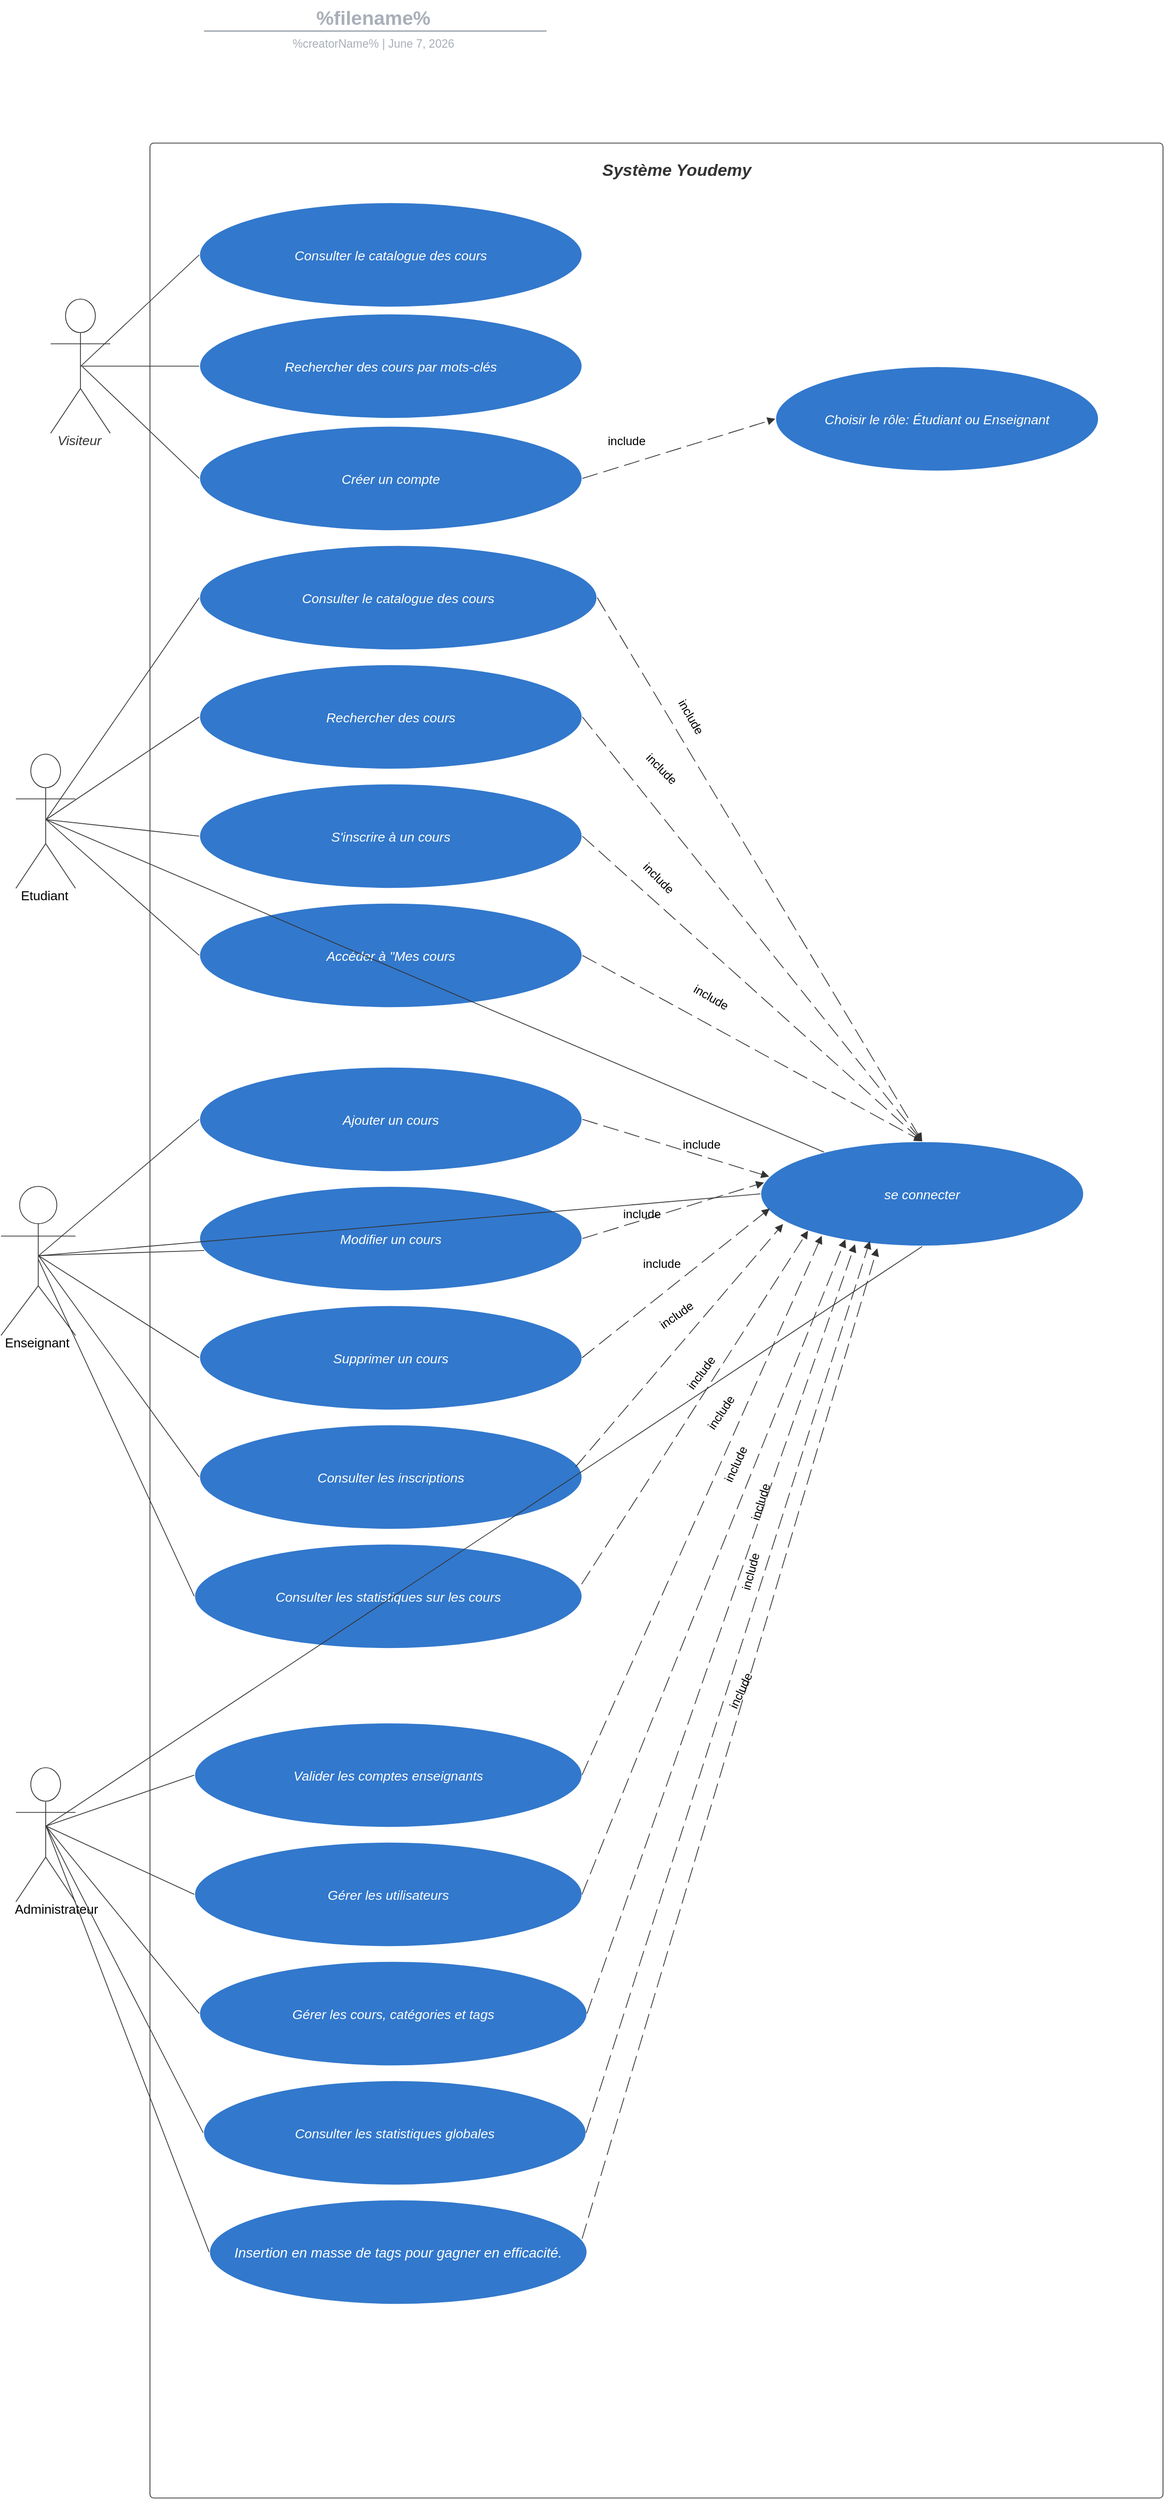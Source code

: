 <mxfile version="25.0.3">
  <diagram name="Page-1" id="GMj3r2A4Y2rq3BubAKW2">
    <mxGraphModel dx="2647" dy="1487" grid="1" gridSize="10" guides="1" tooltips="1" connect="1" arrows="1" fold="1" page="1" pageScale="1" pageWidth="827" pageHeight="1169" math="0" shadow="0">
      <root>
        <mxCell id="0" />
        <mxCell id="1" parent="0" />
        <mxCell id="izy4RUFxxnUstspW4j9x-1" value="" style="html=1;overflow=block;blockSpacing=1;whiteSpace=wrap;container=1;pointerEvents=0;collapsible=0;recursiveResize=0;fontSize=16.7;fontColor=#333333;fontStyle=3;spacing=0;verticalAlign=bottom;strokeColor=#333333;strokeOpacity=100;fillOpacity=0;rounded=1;absoluteArcSize=1;arcSize=7.5;fillColor=#000000;strokeWidth=0.8;lucidId=.Q4M__F_tF__;" vertex="1" parent="1">
          <mxGeometry x="285" y="195" width="1020" height="2370" as="geometry" />
        </mxCell>
        <mxCell id="izy4RUFxxnUstspW4j9x-61" value="include" style="text;html=1;align=center;verticalAlign=middle;whiteSpace=wrap;rounded=0;" vertex="1" parent="izy4RUFxxnUstspW4j9x-1">
          <mxGeometry x="450" y="285" width="60" height="30" as="geometry" />
        </mxCell>
        <mxCell id="izy4RUFxxnUstspW4j9x-62" value="include" style="text;html=1;align=center;verticalAlign=middle;whiteSpace=wrap;rounded=0;rotation=60;" vertex="1" parent="izy4RUFxxnUstspW4j9x-1">
          <mxGeometry x="515" y="562.5" width="60" height="30" as="geometry" />
        </mxCell>
        <mxCell id="izy4RUFxxnUstspW4j9x-63" value="include" style="text;html=1;align=center;verticalAlign=middle;whiteSpace=wrap;rounded=0;rotation=45;" vertex="1" parent="izy4RUFxxnUstspW4j9x-1">
          <mxGeometry x="485" y="615" width="60" height="30" as="geometry" />
        </mxCell>
        <mxCell id="izy4RUFxxnUstspW4j9x-64" value="include" style="text;html=1;align=center;verticalAlign=middle;whiteSpace=wrap;rounded=0;rotation=45;" vertex="1" parent="izy4RUFxxnUstspW4j9x-1">
          <mxGeometry x="482" y="725" width="60" height="30" as="geometry" />
        </mxCell>
        <mxCell id="izy4RUFxxnUstspW4j9x-65" value="include" style="text;html=1;align=center;verticalAlign=middle;whiteSpace=wrap;rounded=0;rotation=30;" vertex="1" parent="izy4RUFxxnUstspW4j9x-1">
          <mxGeometry x="535" y="845" width="60" height="30" as="geometry" />
        </mxCell>
        <mxCell id="izy4RUFxxnUstspW4j9x-78" value="&lt;span style=&quot;color: rgb(51, 51, 51); font-size: 17px; font-style: italic; font-weight: 700; text-wrap-mode: wrap;&quot;&gt;Système Youdemy&lt;/span&gt;" style="text;html=1;align=center;verticalAlign=middle;resizable=0;points=[];autosize=1;strokeColor=none;fillColor=none;" vertex="1" parent="izy4RUFxxnUstspW4j9x-1">
          <mxGeometry x="445" y="13" width="170" height="30" as="geometry" />
        </mxCell>
        <mxCell id="izy4RUFxxnUstspW4j9x-83" value="&lt;span style=&quot;text-wrap-mode: wrap;&quot;&gt;include&lt;/span&gt;" style="text;html=1;align=center;verticalAlign=middle;resizable=0;points=[];autosize=1;strokeColor=none;fillColor=none;rotation=-35;" vertex="1" parent="izy4RUFxxnUstspW4j9x-1">
          <mxGeometry x="500" y="1165" width="60" height="30" as="geometry" />
        </mxCell>
        <mxCell id="izy4RUFxxnUstspW4j9x-86" value="&lt;span style=&quot;text-wrap-mode: wrap;&quot;&gt;include&lt;/span&gt;" style="text;html=1;align=center;verticalAlign=middle;resizable=0;points=[];autosize=1;strokeColor=none;fillColor=none;rotation=-65;" vertex="1" parent="izy4RUFxxnUstspW4j9x-1">
          <mxGeometry x="560" y="1315" width="60" height="30" as="geometry" />
        </mxCell>
        <mxCell id="izy4RUFxxnUstspW4j9x-2" value="Visiteur" style="html=1;overflow=block;blockSpacing=1;shape=umlActor;labelPosition=center;verticalLabelPosition=bottom;verticalAlign=top;whiteSpace=nowrap;fontSize=13.3;fontColor=#333333;fontStyle=2;spacing=0;strokeColor=#333333;strokeOpacity=100;rounded=1;absoluteArcSize=1;arcSize=7.5;fillColor=#ffffff;strokeWidth=0.8;lucidId=.Q4MOHSBDm2E;" vertex="1" parent="1">
          <mxGeometry x="185" y="352" width="60" height="135" as="geometry" />
        </mxCell>
        <mxCell id="izy4RUFxxnUstspW4j9x-3" value="Consulter le catalogue des cours" style="html=1;overflow=block;blockSpacing=1;whiteSpace=wrap;ellipse;fontSize=13.3;fontColor=#ffffff;fontStyle=2;align=center;spacing=0;verticalAlign=middle;strokeColor=#ffffff;strokeOpacity=100;fillOpacity=100;rounded=1;absoluteArcSize=1;arcSize=7.5;fillColor=#3278cc;strokeWidth=0.8;lucidId=.Q4MeaXKLHhP;" vertex="1" parent="1">
          <mxGeometry x="335" y="255" width="385" height="105" as="geometry" />
        </mxCell>
        <mxCell id="izy4RUFxxnUstspW4j9x-4" value="" style="html=1;jettySize=18;whiteSpace=wrap;fontSize=13;strokeColor=#333333;strokeOpacity=100;strokeWidth=0.8;rounded=0;startArrow=none;endArrow=none;exitX=0.506;exitY=0.5;exitPerimeter=0;entryX=-0.001;entryY=0.5;entryPerimeter=0;lucidId=.Q4MDNzwtKwz;" edge="1" parent="1" source="izy4RUFxxnUstspW4j9x-2" target="izy4RUFxxnUstspW4j9x-3">
          <mxGeometry width="100" height="100" relative="1" as="geometry">
            <Array as="points" />
          </mxGeometry>
        </mxCell>
        <mxCell id="izy4RUFxxnUstspW4j9x-5" value="" style="html=1;jettySize=18;whiteSpace=wrap;fontSize=13;strokeColor=#333333;strokeOpacity=100;strokeWidth=0.8;rounded=0;startArrow=none;endArrow=none;exitX=0.506;exitY=0.5;exitPerimeter=0;entryX=-0.001;entryY=0.5;entryPerimeter=0;lucidId=.Q4MYe-bv_wy;" edge="1" parent="1" source="izy4RUFxxnUstspW4j9x-2" target="izy4RUFxxnUstspW4j9x-10">
          <mxGeometry width="100" height="100" relative="1" as="geometry">
            <Array as="points" />
          </mxGeometry>
        </mxCell>
        <mxCell id="izy4RUFxxnUstspW4j9x-6" value="" style="group;dropTarget=0;pointerEvents=0;" vertex="1" parent="1">
          <mxGeometry x="190" y="52" width="640" height="45" as="geometry" />
        </mxCell>
        <UserObject label="%filename%" placeholders="1" id="izy4RUFxxnUstspW4j9x-7">
          <mxCell style="points=[[0.233,0.967,0]];html=1;overflow=block;blockSpacing=1;whiteSpace=wrap;fontSize=19.7;fontColor=#a9afb8;fontStyle=1;align=center;spacingLeft=7;spacingRight=7;spacingTop=2;spacing=3;strokeOpacity=0;fillOpacity=0;rounded=1;absoluteArcSize=1;arcSize=12;fillColor=#ffffff;strokeWidth=1.5;lucidId=574B.V.jTPgA;" vertex="1" parent="izy4RUFxxnUstspW4j9x-6">
            <mxGeometry width="640" height="31" as="geometry" />
          </mxCell>
        </UserObject>
        <UserObject label="%creatorName%  |  %date{mmmm d, yyyy}%" placeholders="1" id="izy4RUFxxnUstspW4j9x-8">
          <mxCell style="html=1;overflow=block;blockSpacing=1;whiteSpace=wrap;fontSize=11.5;fontColor=#a9afb8;align=center;spacingLeft=7;spacingRight=7;spacingTop=2;spacing=3;strokeOpacity=0;fillOpacity=0;rounded=1;absoluteArcSize=1;arcSize=12;fillColor=#ffffff;strokeWidth=1.5;lucidId=574BS.99andx;" vertex="1" parent="izy4RUFxxnUstspW4j9x-6">
            <mxGeometry y="31" width="640" height="14" as="geometry" />
          </mxCell>
        </UserObject>
        <mxCell id="izy4RUFxxnUstspW4j9x-9" value="" style="html=1;jettySize=18;whiteSpace=wrap;fontSize=13;fontFamily=Helvetica;strokeColor=#a9afb8;strokeOpacity=100;strokeWidth=1.5;rounded=0;startArrow=none;endArrow=none;exitX=0.233;exitY=0.967;exitPerimeter=0;lucidId=574BI-b6ZqHU;" edge="1" parent="izy4RUFxxnUstspW4j9x-6" source="izy4RUFxxnUstspW4j9x-7">
          <mxGeometry width="100" height="100" relative="1" as="geometry">
            <Array as="points" />
            <mxPoint x="494" y="30" as="targetPoint" />
          </mxGeometry>
        </mxCell>
        <mxCell id="izy4RUFxxnUstspW4j9x-10" value="Rechercher des cours par mots-clés" style="html=1;overflow=block;blockSpacing=1;whiteSpace=wrap;ellipse;fontSize=13.3;fontColor=#ffffff;fontStyle=2;align=center;spacing=0;verticalAlign=middle;strokeColor=#ffffff;strokeOpacity=100;fillOpacity=100;rounded=1;absoluteArcSize=1;arcSize=7.5;fillColor=#3278cc;strokeWidth=0.8;lucidId=wBJI.XsBhSe_;" vertex="1" parent="1">
          <mxGeometry x="335" y="367" width="385" height="105" as="geometry" />
        </mxCell>
        <mxCell id="izy4RUFxxnUstspW4j9x-11" value="Créer un compte" style="html=1;overflow=block;blockSpacing=1;whiteSpace=wrap;ellipse;fontSize=13.3;fontColor=#ffffff;fontStyle=2;align=center;spacing=0;verticalAlign=middle;strokeColor=#ffffff;strokeOpacity=100;fillOpacity=100;rounded=1;absoluteArcSize=1;arcSize=7.5;fillColor=#3278cc;strokeWidth=0.8;lucidId=PBJI26.4CMZN;" vertex="1" parent="1">
          <mxGeometry x="335" y="480" width="385" height="105" as="geometry" />
        </mxCell>
        <mxCell id="izy4RUFxxnUstspW4j9x-12" value="" style="html=1;jettySize=18;whiteSpace=wrap;fontSize=13;strokeColor=#333333;strokeOpacity=100;strokeWidth=0.8;rounded=0;startArrow=none;endArrow=none;exitX=-0.001;exitY=0.5;exitPerimeter=0;lucidId=_BJIuGu_UqEu;" edge="1" parent="1" source="izy4RUFxxnUstspW4j9x-11">
          <mxGeometry width="100" height="100" relative="1" as="geometry">
            <Array as="points" />
            <mxPoint x="217" y="420" as="targetPoint" />
          </mxGeometry>
        </mxCell>
        <mxCell id="izy4RUFxxnUstspW4j9x-13" value="Consulter le catalogue des cours" style="html=1;overflow=block;blockSpacing=1;whiteSpace=wrap;ellipse;fontSize=13.3;fontColor=#ffffff;fontStyle=2;align=center;spacing=0;verticalAlign=middle;strokeColor=#ffffff;strokeOpacity=100;fillOpacity=100;rounded=1;absoluteArcSize=1;arcSize=7.5;fillColor=#3278cc;strokeWidth=0.8;lucidId=sCJIOQgmdhDv;" vertex="1" parent="1">
          <mxGeometry x="335" y="600" width="400" height="105" as="geometry" />
        </mxCell>
        <mxCell id="izy4RUFxxnUstspW4j9x-14" value="Etudiant" style="html=1;overflow=block;blockSpacing=1;shape=umlActor;labelPosition=center;verticalLabelPosition=bottom;verticalAlign=top;whiteSpace=nowrap;fontSize=13;align=center;spacing=0;strokeColor=#333333;strokeOpacity=100;rounded=1;absoluteArcSize=1;arcSize=7.5;fillColor=#ffffff;strokeWidth=0.8;lucidId=HCJIMJwB5O0_;" vertex="1" parent="1">
          <mxGeometry x="150" y="810" width="60" height="135" as="geometry" />
        </mxCell>
        <mxCell id="izy4RUFxxnUstspW4j9x-15" value="Rechercher des cours" style="html=1;overflow=block;blockSpacing=1;whiteSpace=wrap;ellipse;fontSize=13.3;fontColor=#ffffff;fontStyle=2;align=center;spacing=0;verticalAlign=middle;strokeColor=#ffffff;strokeOpacity=100;fillOpacity=100;rounded=1;absoluteArcSize=1;arcSize=7.5;fillColor=#3278cc;strokeWidth=0.8;lucidId=6DJIQ5mtknqr;" vertex="1" parent="1">
          <mxGeometry x="335" y="720" width="385" height="105" as="geometry" />
        </mxCell>
        <mxCell id="izy4RUFxxnUstspW4j9x-16" value="S&#39;inscrire à un cours" style="html=1;overflow=block;blockSpacing=1;whiteSpace=wrap;ellipse;fontSize=13.3;fontColor=#ffffff;fontStyle=2;align=center;spacing=0;verticalAlign=middle;strokeColor=#ffffff;strokeOpacity=100;fillOpacity=100;rounded=1;absoluteArcSize=1;arcSize=7.5;fillColor=#3278cc;strokeWidth=0.8;lucidId=hEJIRpVNxAS2;" vertex="1" parent="1">
          <mxGeometry x="335" y="840" width="385" height="105" as="geometry" />
        </mxCell>
        <mxCell id="izy4RUFxxnUstspW4j9x-17" value="Accéder à &quot;Mes cours" style="html=1;overflow=block;blockSpacing=1;whiteSpace=wrap;ellipse;fontSize=13.3;fontColor=#ffffff;fontStyle=2;align=center;spacing=0;verticalAlign=middle;strokeColor=#ffffff;strokeOpacity=100;fillOpacity=100;rounded=1;absoluteArcSize=1;arcSize=7.5;fillColor=#3278cc;strokeWidth=0.8;lucidId=9EJIp-NOQ0uK;" vertex="1" parent="1">
          <mxGeometry x="335" y="960" width="385" height="105" as="geometry" />
        </mxCell>
        <mxCell id="izy4RUFxxnUstspW4j9x-18" value="Enseignant" style="html=1;overflow=block;blockSpacing=1;shape=umlActor;labelPosition=center;verticalLabelPosition=bottom;verticalAlign=top;whiteSpace=nowrap;fontSize=13;align=center;spacing=0;strokeColor=#333333;strokeOpacity=100;rounded=1;absoluteArcSize=1;arcSize=7.5;fillColor=#ffffff;strokeWidth=0.8;lucidId=1FJIW6ts~_9K;" vertex="1" parent="1">
          <mxGeometry x="135" y="1245" width="75" height="150" as="geometry" />
        </mxCell>
        <mxCell id="izy4RUFxxnUstspW4j9x-19" value="Ajouter un cours" style="html=1;overflow=block;blockSpacing=1;whiteSpace=wrap;ellipse;fontSize=13.3;fontColor=#ffffff;fontStyle=2;align=center;spacing=0;verticalAlign=middle;strokeColor=#ffffff;strokeOpacity=100;fillOpacity=100;rounded=1;absoluteArcSize=1;arcSize=7.5;fillColor=#3278cc;strokeWidth=0.8;lucidId=5FJIZ~EA0duo;" vertex="1" parent="1">
          <mxGeometry x="335" y="1125" width="385" height="105" as="geometry" />
        </mxCell>
        <mxCell id="izy4RUFxxnUstspW4j9x-20" value="Modifier un cours" style="html=1;overflow=block;blockSpacing=1;whiteSpace=wrap;ellipse;fontSize=13.3;fontColor=#ffffff;fontStyle=2;align=center;spacing=0;verticalAlign=middle;strokeColor=#ffffff;strokeOpacity=100;fillOpacity=100;rounded=1;absoluteArcSize=1;arcSize=7.5;fillColor=#3278cc;strokeWidth=0.8;lucidId=-FJIc4U9-kFn;" vertex="1" parent="1">
          <mxGeometry x="335" y="1245" width="385" height="105" as="geometry" />
        </mxCell>
        <mxCell id="izy4RUFxxnUstspW4j9x-21" value="Supprimer un cours" style="html=1;overflow=block;blockSpacing=1;whiteSpace=wrap;ellipse;fontSize=13.3;fontColor=#ffffff;fontStyle=2;align=center;spacing=0;verticalAlign=middle;strokeColor=#ffffff;strokeOpacity=100;fillOpacity=100;rounded=1;absoluteArcSize=1;arcSize=7.5;fillColor=#3278cc;strokeWidth=0.8;lucidId=dGJI1WpwUNG.;" vertex="1" parent="1">
          <mxGeometry x="335" y="1365" width="385" height="105" as="geometry" />
        </mxCell>
        <mxCell id="izy4RUFxxnUstspW4j9x-22" value="Consulter les inscriptions" style="html=1;overflow=block;blockSpacing=1;whiteSpace=wrap;ellipse;fontSize=13.3;fontColor=#ffffff;fontStyle=2;align=center;spacing=0;verticalAlign=middle;strokeColor=#ffffff;strokeOpacity=100;fillOpacity=100;rounded=1;absoluteArcSize=1;arcSize=7.5;fillColor=#3278cc;strokeWidth=0.8;lucidId=KHJI-vT~.Ci_;" vertex="1" parent="1">
          <mxGeometry x="335" y="1485" width="385" height="105" as="geometry" />
        </mxCell>
        <mxCell id="izy4RUFxxnUstspW4j9x-23" value="Consulter les statistiques sur les cours" style="html=1;overflow=block;blockSpacing=1;whiteSpace=wrap;ellipse;fontSize=13.3;fontColor=#ffffff;fontStyle=2;align=center;spacing=0;verticalAlign=middle;strokeColor=#ffffff;strokeOpacity=100;fillOpacity=100;rounded=1;absoluteArcSize=1;arcSize=7.5;fillColor=#3278cc;strokeWidth=0.8;lucidId=~HJIeJO3aEMk;" vertex="1" parent="1">
          <mxGeometry x="330" y="1605" width="390" height="105" as="geometry" />
        </mxCell>
        <mxCell id="izy4RUFxxnUstspW4j9x-24" value="Administrateur" style="html=1;overflow=block;blockSpacing=1;shape=umlActor;labelPosition=center;verticalLabelPosition=bottom;verticalAlign=top;whiteSpace=nowrap;fontSize=13;align=center;spacing=0;strokeColor=#333333;strokeOpacity=100;rounded=1;absoluteArcSize=1;arcSize=7.5;fillColor=#ffffff;strokeWidth=0.8;lucidId=4IJIaXl2b95I;" vertex="1" parent="1">
          <mxGeometry x="150" y="1830" width="60" height="135" as="geometry" />
        </mxCell>
        <mxCell id="izy4RUFxxnUstspW4j9x-25" value="Valider les comptes enseignants" style="html=1;overflow=block;blockSpacing=1;whiteSpace=wrap;ellipse;fontSize=13.3;fontColor=#ffffff;fontStyle=2;align=center;spacing=0;verticalAlign=middle;strokeColor=#ffffff;strokeOpacity=100;fillOpacity=100;rounded=1;absoluteArcSize=1;arcSize=7.5;fillColor=#3278cc;strokeWidth=0.8;lucidId=fJJI0DACFdKR;" vertex="1" parent="1">
          <mxGeometry x="330" y="1785" width="390" height="105" as="geometry" />
        </mxCell>
        <mxCell id="izy4RUFxxnUstspW4j9x-26" value="Gérer les utilisateurs" style="html=1;overflow=block;blockSpacing=1;whiteSpace=wrap;ellipse;fontSize=13.3;fontColor=#ffffff;fontStyle=2;align=center;spacing=0;verticalAlign=middle;strokeColor=#ffffff;strokeOpacity=100;fillOpacity=100;rounded=1;absoluteArcSize=1;arcSize=7.5;fillColor=#3278cc;strokeWidth=0.8;lucidId=mJJIXFHOphp9;" vertex="1" parent="1">
          <mxGeometry x="330" y="1905" width="390" height="105" as="geometry" />
        </mxCell>
        <mxCell id="izy4RUFxxnUstspW4j9x-27" value="Gérer les cours, catégories et tags" style="html=1;overflow=block;blockSpacing=1;whiteSpace=wrap;ellipse;fontSize=13.3;fontColor=#ffffff;fontStyle=2;align=center;spacing=0;verticalAlign=middle;strokeColor=#ffffff;strokeOpacity=100;fillOpacity=100;rounded=1;absoluteArcSize=1;arcSize=7.5;fillColor=#3278cc;strokeWidth=0.8;lucidId=tKJIeTMSxuP4;" vertex="1" parent="1">
          <mxGeometry x="335" y="2025" width="390" height="105" as="geometry" />
        </mxCell>
        <mxCell id="izy4RUFxxnUstspW4j9x-28" value="Consulter les statistiques globales" style="html=1;overflow=block;blockSpacing=1;whiteSpace=wrap;ellipse;fontSize=13.3;fontColor=#ffffff;fontStyle=2;align=center;spacing=0;verticalAlign=middle;strokeColor=#ffffff;strokeOpacity=100;fillOpacity=100;rounded=1;absoluteArcSize=1;arcSize=7.5;fillColor=#3278cc;strokeWidth=0.8;lucidId=cMJIz4Ek_zhG;" vertex="1" parent="1">
          <mxGeometry x="339" y="2145" width="385" height="105" as="geometry" />
        </mxCell>
        <mxCell id="izy4RUFxxnUstspW4j9x-29" value="se connecter " style="html=1;overflow=block;blockSpacing=1;whiteSpace=wrap;ellipse;fontSize=13.3;fontColor=#ffffff;fontStyle=2;align=center;spacing=0;verticalAlign=middle;strokeColor=#ffffff;strokeOpacity=100;fillOpacity=100;rounded=1;absoluteArcSize=1;arcSize=7.5;fillColor=#3278cc;strokeWidth=0.8;lucidId=oMJIMR536m2Y;" vertex="1" parent="1">
          <mxGeometry x="900" y="1200" width="325" height="105" as="geometry" />
        </mxCell>
        <mxCell id="izy4RUFxxnUstspW4j9x-30" value="Choisir le rôle: Étudiant ou Enseignant" style="html=1;overflow=block;blockSpacing=1;whiteSpace=wrap;ellipse;fontSize=13.3;fontColor=#ffffff;fontStyle=2;align=center;spacing=0;verticalAlign=middle;strokeColor=#ffffff;strokeOpacity=100;fillOpacity=100;rounded=1;absoluteArcSize=1;arcSize=7.5;fillColor=#3278cc;strokeWidth=0.8;lucidId=VQJI0_viLa0V;" vertex="1" parent="1">
          <mxGeometry x="915" y="420" width="325" height="105" as="geometry" />
        </mxCell>
        <mxCell id="izy4RUFxxnUstspW4j9x-31" value="Insertion en masse de tags pour gagner en efficacité." style="html=1;overflow=block;blockSpacing=1;whiteSpace=wrap;ellipse;fontSize=14;fontColor=#ffffff;fontStyle=2;spacing=0;verticalAlign=middle;strokeColor=#ffffff;strokeOpacity=100;fillOpacity=100;rounded=1;absoluteArcSize=1;arcSize=7.5;fillColor=#3278cc;strokeWidth=0.8;lucidId=1RJILmSG3UAq;" vertex="1" parent="1">
          <mxGeometry x="345" y="2265" width="380" height="105" as="geometry" />
        </mxCell>
        <mxCell id="izy4RUFxxnUstspW4j9x-32" value="" style="html=1;jettySize=18;whiteSpace=wrap;fontSize=13;strokeColor=#333333;strokeOpacity=100;strokeWidth=0.8;rounded=0;startArrow=none;endArrow=none;exitX=-0.001;exitY=0.5;exitPerimeter=0;entryX=0.506;entryY=0.488;entryPerimeter=0;lucidId=a4JISgOYOZJ4;" edge="1" parent="1" source="izy4RUFxxnUstspW4j9x-13" target="izy4RUFxxnUstspW4j9x-14">
          <mxGeometry width="100" height="100" relative="1" as="geometry">
            <Array as="points" />
          </mxGeometry>
        </mxCell>
        <mxCell id="izy4RUFxxnUstspW4j9x-33" value="" style="html=1;jettySize=18;whiteSpace=wrap;fontSize=13;strokeColor=#333333;strokeOpacity=100;strokeWidth=0.8;rounded=0;startArrow=none;endArrow=none;exitX=-0.001;exitY=0.5;exitPerimeter=0;entryX=0.506;entryY=0.488;entryPerimeter=0;lucidId=n4JI.v6ue0kq;" edge="1" parent="1" source="izy4RUFxxnUstspW4j9x-15" target="izy4RUFxxnUstspW4j9x-14">
          <mxGeometry width="100" height="100" relative="1" as="geometry">
            <Array as="points" />
          </mxGeometry>
        </mxCell>
        <mxCell id="izy4RUFxxnUstspW4j9x-34" value="" style="html=1;jettySize=18;whiteSpace=wrap;fontSize=13;strokeColor=#333333;strokeOpacity=100;strokeWidth=0.8;rounded=0;startArrow=none;endArrow=none;exitX=-0.001;exitY=0.5;exitPerimeter=0;entryX=0.506;entryY=0.488;entryPerimeter=0;lucidId=A4JIkp25WeSo;" edge="1" parent="1" source="izy4RUFxxnUstspW4j9x-16" target="izy4RUFxxnUstspW4j9x-14">
          <mxGeometry width="100" height="100" relative="1" as="geometry">
            <Array as="points" />
          </mxGeometry>
        </mxCell>
        <mxCell id="izy4RUFxxnUstspW4j9x-35" value="" style="html=1;jettySize=18;whiteSpace=wrap;fontSize=13;strokeColor=#333333;strokeOpacity=100;strokeWidth=0.8;rounded=0;startArrow=none;endArrow=none;exitX=-0.001;exitY=0.5;exitPerimeter=0;entryX=0.506;entryY=0.488;entryPerimeter=0;lucidId=l5JILMk.RAx~;" edge="1" parent="1" source="izy4RUFxxnUstspW4j9x-17" target="izy4RUFxxnUstspW4j9x-14">
          <mxGeometry width="100" height="100" relative="1" as="geometry">
            <Array as="points" />
          </mxGeometry>
        </mxCell>
        <mxCell id="izy4RUFxxnUstspW4j9x-36" value="" style="html=1;jettySize=18;whiteSpace=wrap;fontSize=13;strokeColor=#333333;strokeOpacity=100;strokeWidth=0.8;rounded=0;startArrow=none;endArrow=none;exitX=0.196;exitY=0.1;exitPerimeter=0;entryX=0.506;entryY=0.488;entryPerimeter=0;lucidId=L5JIc0sVFy.9;" edge="1" parent="1" source="izy4RUFxxnUstspW4j9x-29" target="izy4RUFxxnUstspW4j9x-14">
          <mxGeometry width="100" height="100" relative="1" as="geometry">
            <Array as="points" />
          </mxGeometry>
        </mxCell>
        <mxCell id="izy4RUFxxnUstspW4j9x-37" value="" style="html=1;jettySize=18;whiteSpace=wrap;fontSize=13;strokeColor=#333333;strokeOpacity=100;strokeWidth=0.8;rounded=0;startArrow=none;endArrow=none;exitX=-0.001;exitY=0.5;exitPerimeter=0;entryX=0.505;entryY=0.465;entryPerimeter=0;lucidId=Y6JI9QSnjjPe;" edge="1" parent="1" source="izy4RUFxxnUstspW4j9x-19" target="izy4RUFxxnUstspW4j9x-18">
          <mxGeometry width="100" height="100" relative="1" as="geometry">
            <Array as="points" />
          </mxGeometry>
        </mxCell>
        <mxCell id="izy4RUFxxnUstspW4j9x-38" value="" style="html=1;jettySize=18;whiteSpace=wrap;fontSize=13;strokeColor=#333333;strokeOpacity=100;strokeWidth=0.8;rounded=0;startArrow=none;endArrow=none;exitX=0.012;exitY=0.614;exitPerimeter=0;entryX=0.505;entryY=0.465;entryPerimeter=0;lucidId=K7JIb60TAk5l;" edge="1" parent="1" source="izy4RUFxxnUstspW4j9x-20" target="izy4RUFxxnUstspW4j9x-18">
          <mxGeometry width="100" height="100" relative="1" as="geometry">
            <Array as="points" />
          </mxGeometry>
        </mxCell>
        <mxCell id="izy4RUFxxnUstspW4j9x-39" value="" style="html=1;jettySize=18;whiteSpace=wrap;fontSize=13;strokeColor=#333333;strokeOpacity=100;strokeWidth=0.8;rounded=0;startArrow=none;endArrow=none;exitX=-0.001;exitY=0.5;exitPerimeter=0;entryX=0.505;entryY=0.465;entryPerimeter=0;lucidId=t8JI7VP2Fz.Y;" edge="1" parent="1" source="izy4RUFxxnUstspW4j9x-21" target="izy4RUFxxnUstspW4j9x-18">
          <mxGeometry width="100" height="100" relative="1" as="geometry">
            <Array as="points" />
          </mxGeometry>
        </mxCell>
        <mxCell id="izy4RUFxxnUstspW4j9x-40" value="" style="html=1;jettySize=18;whiteSpace=wrap;fontSize=13;strokeColor=#333333;strokeOpacity=100;strokeWidth=0.8;rounded=0;startArrow=none;endArrow=none;exitX=-0.001;exitY=0.5;exitPerimeter=0;entryX=0.505;entryY=0.465;entryPerimeter=0;lucidId=H8JIR_VQ8QjD;" edge="1" parent="1" source="izy4RUFxxnUstspW4j9x-22" target="izy4RUFxxnUstspW4j9x-18">
          <mxGeometry width="100" height="100" relative="1" as="geometry">
            <Array as="points" />
          </mxGeometry>
        </mxCell>
        <mxCell id="izy4RUFxxnUstspW4j9x-41" value="" style="html=1;jettySize=18;whiteSpace=wrap;fontSize=13;strokeColor=#333333;strokeOpacity=100;strokeWidth=0.8;rounded=0;startArrow=none;endArrow=none;exitX=-0.001;exitY=0.5;exitPerimeter=0;entryX=0.505;entryY=0.493;entryPerimeter=0;lucidId=98JIG_HF2L.u;" edge="1" parent="1" source="izy4RUFxxnUstspW4j9x-23" target="izy4RUFxxnUstspW4j9x-18">
          <mxGeometry width="100" height="100" relative="1" as="geometry">
            <Array as="points" />
          </mxGeometry>
        </mxCell>
        <mxCell id="izy4RUFxxnUstspW4j9x-42" value="" style="html=1;jettySize=18;whiteSpace=wrap;fontSize=13;strokeColor=#333333;strokeOpacity=100;strokeWidth=0.8;rounded=0;startArrow=none;endArrow=none;exitX=-0.001;exitY=0.5;exitPerimeter=0;entryX=0.506;entryY=0.435;entryPerimeter=0;lucidId=m_JINDtMUA9b;" edge="1" parent="1" source="izy4RUFxxnUstspW4j9x-25" target="izy4RUFxxnUstspW4j9x-24">
          <mxGeometry width="100" height="100" relative="1" as="geometry">
            <Array as="points" />
          </mxGeometry>
        </mxCell>
        <mxCell id="izy4RUFxxnUstspW4j9x-43" value="" style="html=1;jettySize=18;whiteSpace=wrap;fontSize=13;strokeColor=#333333;strokeOpacity=100;strokeWidth=0.8;rounded=0;startArrow=none;endArrow=none;exitX=-0.001;exitY=0.5;exitPerimeter=0;entryX=0.506;entryY=0.435;entryPerimeter=0;lucidId=w_JIf0KhFqaC;" edge="1" parent="1" source="izy4RUFxxnUstspW4j9x-26" target="izy4RUFxxnUstspW4j9x-24">
          <mxGeometry width="100" height="100" relative="1" as="geometry">
            <Array as="points" />
          </mxGeometry>
        </mxCell>
        <mxCell id="izy4RUFxxnUstspW4j9x-44" value="" style="html=1;jettySize=18;whiteSpace=wrap;fontSize=13;strokeColor=#333333;strokeOpacity=100;strokeWidth=0.8;rounded=0;startArrow=none;endArrow=none;exitX=-0.001;exitY=0.5;exitPerimeter=0;entryX=0.506;entryY=0.435;entryPerimeter=0;lucidId=6_JI08Sn0S1j;" edge="1" parent="1" source="izy4RUFxxnUstspW4j9x-27" target="izy4RUFxxnUstspW4j9x-24">
          <mxGeometry width="100" height="100" relative="1" as="geometry">
            <Array as="points" />
          </mxGeometry>
        </mxCell>
        <mxCell id="izy4RUFxxnUstspW4j9x-45" value="" style="html=1;jettySize=18;whiteSpace=wrap;fontSize=13;strokeColor=#333333;strokeOpacity=100;strokeWidth=0.8;rounded=0;startArrow=none;endArrow=none;exitX=-0.001;exitY=0.5;exitPerimeter=0;entryX=0.506;entryY=0.435;entryPerimeter=0;lucidId=d.JIVlHRAQY4;" edge="1" parent="1" source="izy4RUFxxnUstspW4j9x-28" target="izy4RUFxxnUstspW4j9x-24">
          <mxGeometry width="100" height="100" relative="1" as="geometry">
            <Array as="points" />
          </mxGeometry>
        </mxCell>
        <mxCell id="izy4RUFxxnUstspW4j9x-46" value="" style="html=1;jettySize=18;whiteSpace=wrap;fontSize=13;strokeColor=#333333;strokeOpacity=100;strokeWidth=0.8;rounded=0;startArrow=none;endArrow=none;exitX=-0.001;exitY=0.5;exitPerimeter=0;entryX=0.506;entryY=0.435;entryPerimeter=0;lucidId=t.JI8o0hiE65;" edge="1" parent="1" source="izy4RUFxxnUstspW4j9x-31" target="izy4RUFxxnUstspW4j9x-24">
          <mxGeometry width="100" height="100" relative="1" as="geometry">
            <Array as="points" />
          </mxGeometry>
        </mxCell>
        <mxCell id="izy4RUFxxnUstspW4j9x-47" value="" style="html=1;jettySize=18;whiteSpace=wrap;fontSize=13;strokeColor=#333333;strokeOpacity=100;strokeWidth=0.8;rounded=0;startArrow=none;endArrow=none;exitX=-0.001;exitY=0.5;exitPerimeter=0;entryX=0.505;entryY=0.465;entryPerimeter=0;lucidId=T.JIptaml0tE;" edge="1" parent="1" source="izy4RUFxxnUstspW4j9x-29" target="izy4RUFxxnUstspW4j9x-18">
          <mxGeometry width="100" height="100" relative="1" as="geometry">
            <Array as="points" />
          </mxGeometry>
        </mxCell>
        <mxCell id="izy4RUFxxnUstspW4j9x-48" value="" style="html=1;jettySize=18;whiteSpace=wrap;fontSize=13;strokeColor=#333333;strokeOpacity=100;strokeWidth=0.8;rounded=0;startArrow=none;endArrow=none;exitX=0.5;exitY=1.004;exitPerimeter=0;entryX=0.506;entryY=0.435;entryPerimeter=0;lucidId=8.JI~7OhA-af;" edge="1" parent="1" source="izy4RUFxxnUstspW4j9x-29" target="izy4RUFxxnUstspW4j9x-24">
          <mxGeometry width="100" height="100" relative="1" as="geometry">
            <Array as="points" />
          </mxGeometry>
        </mxCell>
        <mxCell id="izy4RUFxxnUstspW4j9x-49" value="" style="html=1;jettySize=18;whiteSpace=wrap;fontSize=13;strokeColor=#333333;strokeOpacity=100;dashed=1;fixDash=1;dashPattern=16 6;strokeWidth=0.8;rounded=0;startArrow=none;endArrow=block;endFill=1;exitX=1.001;exitY=0.5;exitPerimeter=0;entryX=-0.001;entryY=0.5;entryPerimeter=0;lucidId=xbKI3sM9zIth;" edge="1" parent="1" source="izy4RUFxxnUstspW4j9x-11" target="izy4RUFxxnUstspW4j9x-30">
          <mxGeometry width="100" height="100" relative="1" as="geometry">
            <Array as="points" />
          </mxGeometry>
        </mxCell>
        <mxCell id="izy4RUFxxnUstspW4j9x-51" value="" style="html=1;jettySize=18;whiteSpace=wrap;fontSize=13;strokeColor=#333333;strokeOpacity=100;dashed=1;fixDash=1;dashPattern=16 6;strokeWidth=0.8;rounded=0;startArrow=none;endArrow=block;endFill=1;exitX=1.001;exitY=0.5;exitPerimeter=0;entryX=0.5;entryY=-0.004;entryPerimeter=0;lucidId=qcKI5Cs7mjRF;" edge="1" parent="1" source="izy4RUFxxnUstspW4j9x-15" target="izy4RUFxxnUstspW4j9x-29">
          <mxGeometry width="100" height="100" relative="1" as="geometry">
            <Array as="points" />
          </mxGeometry>
        </mxCell>
        <mxCell id="izy4RUFxxnUstspW4j9x-52" value="" style="html=1;jettySize=18;whiteSpace=wrap;fontSize=13;strokeColor=#333333;strokeOpacity=100;dashed=1;fixDash=1;dashPattern=16 6;strokeWidth=0.8;rounded=0;startArrow=none;endArrow=block;endFill=1;exitX=1.001;exitY=0.5;exitPerimeter=0;entryX=0.5;entryY=-0.004;entryPerimeter=0;lucidId=EcKIU3nH8bq8;" edge="1" parent="1" source="izy4RUFxxnUstspW4j9x-16" target="izy4RUFxxnUstspW4j9x-29">
          <mxGeometry width="100" height="100" relative="1" as="geometry">
            <Array as="points" />
          </mxGeometry>
        </mxCell>
        <mxCell id="izy4RUFxxnUstspW4j9x-53" value="" style="html=1;jettySize=18;whiteSpace=wrap;fontSize=13;strokeColor=#333333;strokeOpacity=100;dashed=1;fixDash=1;dashPattern=16 6;strokeWidth=0.8;rounded=0;startArrow=none;endArrow=block;endFill=1;exitX=1.001;exitY=0.5;exitPerimeter=0;entryX=0.5;entryY=-0.004;entryPerimeter=0;lucidId=ScKIJI7vGI6G;" edge="1" parent="1" source="izy4RUFxxnUstspW4j9x-13" target="izy4RUFxxnUstspW4j9x-29">
          <mxGeometry width="100" height="100" relative="1" as="geometry">
            <Array as="points" />
          </mxGeometry>
        </mxCell>
        <mxCell id="izy4RUFxxnUstspW4j9x-54" value="" style="html=1;jettySize=18;whiteSpace=wrap;fontSize=13;strokeColor=#333333;strokeOpacity=100;dashed=1;fixDash=1;dashPattern=16 6;strokeWidth=0.8;rounded=0;startArrow=none;endArrow=block;endFill=1;exitX=1.001;exitY=0.5;exitPerimeter=0;entryX=0.5;entryY=-0.004;entryPerimeter=0;lucidId=4cKIadXARPuv;" edge="1" parent="1" source="izy4RUFxxnUstspW4j9x-17" target="izy4RUFxxnUstspW4j9x-29">
          <mxGeometry width="100" height="100" relative="1" as="geometry">
            <Array as="points" />
          </mxGeometry>
        </mxCell>
        <mxCell id="izy4RUFxxnUstspW4j9x-59" value="" style="html=1;jettySize=18;whiteSpace=wrap;fontSize=13;strokeColor=#333333;strokeOpacity=100;dashed=1;fixDash=1;dashPattern=16 6;strokeWidth=0.8;rounded=0;startArrow=none;endArrow=block;endFill=1;exitX=1.001;exitY=0.5;exitPerimeter=0;entryX=0.026;entryY=0.335;entryPerimeter=0;lucidId=aeKIQLY.P478;" edge="1" parent="1" source="izy4RUFxxnUstspW4j9x-19" target="izy4RUFxxnUstspW4j9x-29">
          <mxGeometry width="100" height="100" relative="1" as="geometry">
            <Array as="points" />
          </mxGeometry>
        </mxCell>
        <mxCell id="izy4RUFxxnUstspW4j9x-60" value="" style="html=1;jettySize=18;whiteSpace=wrap;fontSize=13;strokeColor=#333333;strokeOpacity=100;dashed=1;fixDash=1;dashPattern=16 6;strokeWidth=0.8;rounded=0;startArrow=none;endArrow=block;endFill=1;exitX=1.001;exitY=0.5;exitPerimeter=0;entryX=0.01;entryY=0.392;entryPerimeter=0;lucidId=meKISCDMSXJa;" edge="1" parent="1" source="izy4RUFxxnUstspW4j9x-20" target="izy4RUFxxnUstspW4j9x-29">
          <mxGeometry width="100" height="100" relative="1" as="geometry">
            <Array as="points" />
          </mxGeometry>
        </mxCell>
        <mxCell id="izy4RUFxxnUstspW4j9x-67" value="" style="html=1;jettySize=18;whiteSpace=wrap;fontSize=13;strokeColor=#333333;strokeOpacity=100;dashed=1;fixDash=1;dashPattern=16 6;strokeWidth=0.8;rounded=0;startArrow=none;endArrow=block;endFill=1;exitX=1;exitY=0.5;lucidId=meKISCDMSXJa;exitDx=0;exitDy=0;entryX=0.028;entryY=0.64;entryDx=0;entryDy=0;entryPerimeter=0;" edge="1" parent="1" source="izy4RUFxxnUstspW4j9x-21" target="izy4RUFxxnUstspW4j9x-29">
          <mxGeometry width="100" height="100" relative="1" as="geometry">
            <Array as="points" />
            <mxPoint x="730" y="1308" as="sourcePoint" />
            <mxPoint x="910" y="1260" as="targetPoint" />
          </mxGeometry>
        </mxCell>
        <mxCell id="izy4RUFxxnUstspW4j9x-68" value="" style="html=1;jettySize=18;whiteSpace=wrap;fontSize=13;strokeColor=#333333;strokeOpacity=100;dashed=1;fixDash=1;dashPattern=16 6;strokeWidth=0.8;rounded=0;startArrow=none;endArrow=block;endFill=1;exitX=0.983;exitY=0.403;exitPerimeter=0;lucidId=meKISCDMSXJa;exitDx=0;exitDy=0;entryX=0.069;entryY=0.789;entryDx=0;entryDy=0;entryPerimeter=0;" edge="1" parent="1" source="izy4RUFxxnUstspW4j9x-22" target="izy4RUFxxnUstspW4j9x-29">
          <mxGeometry width="100" height="100" relative="1" as="geometry">
            <Array as="points" />
            <mxPoint x="740" y="1318" as="sourcePoint" />
            <mxPoint x="920" y="1270" as="targetPoint" />
          </mxGeometry>
        </mxCell>
        <mxCell id="izy4RUFxxnUstspW4j9x-69" value="" style="html=1;jettySize=18;whiteSpace=wrap;fontSize=13;strokeColor=#333333;strokeOpacity=100;dashed=1;fixDash=1;dashPattern=16 6;strokeWidth=0.8;rounded=0;startArrow=none;endArrow=block;endFill=1;exitX=0.999;exitY=0.384;exitPerimeter=0;entryX=0;entryY=1;lucidId=meKISCDMSXJa;exitDx=0;exitDy=0;entryDx=0;entryDy=0;" edge="1" parent="1" source="izy4RUFxxnUstspW4j9x-23" target="izy4RUFxxnUstspW4j9x-29">
          <mxGeometry width="100" height="100" relative="1" as="geometry">
            <Array as="points" />
            <mxPoint x="750" y="1328" as="sourcePoint" />
            <mxPoint x="933" y="1271" as="targetPoint" />
          </mxGeometry>
        </mxCell>
        <mxCell id="izy4RUFxxnUstspW4j9x-71" value="" style="html=1;jettySize=18;whiteSpace=wrap;fontSize=13;strokeColor=#333333;strokeOpacity=100;dashed=1;fixDash=1;dashPattern=16 6;strokeWidth=0.8;rounded=0;startArrow=none;endArrow=block;endFill=1;exitX=1;exitY=0.5;lucidId=meKISCDMSXJa;exitDx=0;exitDy=0;entryX=0.189;entryY=0.902;entryDx=0;entryDy=0;entryPerimeter=0;" edge="1" parent="1" source="izy4RUFxxnUstspW4j9x-25" target="izy4RUFxxnUstspW4j9x-29">
          <mxGeometry width="100" height="100" relative="1" as="geometry">
            <Array as="points" />
            <mxPoint x="730" y="1655" as="sourcePoint" />
            <mxPoint x="960" y="1280" as="targetPoint" />
          </mxGeometry>
        </mxCell>
        <mxCell id="izy4RUFxxnUstspW4j9x-72" value="" style="html=1;jettySize=18;whiteSpace=wrap;fontSize=13;strokeColor=#333333;strokeOpacity=100;dashed=1;fixDash=1;dashPattern=16 6;strokeWidth=0.8;rounded=0;startArrow=none;endArrow=block;endFill=1;exitX=1;exitY=0.5;lucidId=meKISCDMSXJa;exitDx=0;exitDy=0;entryX=0.262;entryY=0.937;entryDx=0;entryDy=0;entryPerimeter=0;" edge="1" parent="1" source="izy4RUFxxnUstspW4j9x-26" target="izy4RUFxxnUstspW4j9x-29">
          <mxGeometry width="100" height="100" relative="1" as="geometry">
            <Array as="points" />
            <mxPoint x="740" y="1665" as="sourcePoint" />
            <mxPoint x="968" y="1310" as="targetPoint" />
          </mxGeometry>
        </mxCell>
        <mxCell id="izy4RUFxxnUstspW4j9x-74" value="" style="html=1;jettySize=18;whiteSpace=wrap;fontSize=13;strokeColor=#333333;strokeOpacity=100;dashed=1;fixDash=1;dashPattern=16 6;strokeWidth=0.8;rounded=0;startArrow=none;endArrow=block;endFill=1;exitX=1;exitY=0.5;lucidId=meKISCDMSXJa;exitDx=0;exitDy=0;entryX=0.292;entryY=0.983;entryDx=0;entryDy=0;entryPerimeter=0;" edge="1" parent="1" source="izy4RUFxxnUstspW4j9x-27" target="izy4RUFxxnUstspW4j9x-29">
          <mxGeometry width="100" height="100" relative="1" as="geometry">
            <Array as="points" />
            <mxPoint x="730" y="1968" as="sourcePoint" />
            <mxPoint x="1000" y="1310" as="targetPoint" />
          </mxGeometry>
        </mxCell>
        <mxCell id="izy4RUFxxnUstspW4j9x-76" value="" style="html=1;jettySize=18;whiteSpace=wrap;fontSize=13;strokeColor=#333333;strokeOpacity=100;dashed=1;fixDash=1;dashPattern=16 6;strokeWidth=0.8;rounded=0;startArrow=none;endArrow=block;endFill=1;exitX=1;exitY=0.5;lucidId=meKISCDMSXJa;exitDx=0;exitDy=0;entryX=0.338;entryY=0.952;entryDx=0;entryDy=0;entryPerimeter=0;" edge="1" parent="1" source="izy4RUFxxnUstspW4j9x-28" target="izy4RUFxxnUstspW4j9x-29">
          <mxGeometry width="100" height="100" relative="1" as="geometry">
            <Array as="points" />
            <mxPoint x="735" y="2088" as="sourcePoint" />
            <mxPoint x="1010" y="1320" as="targetPoint" />
          </mxGeometry>
        </mxCell>
        <mxCell id="izy4RUFxxnUstspW4j9x-77" value="" style="html=1;jettySize=18;whiteSpace=wrap;fontSize=13;strokeColor=#333333;strokeOpacity=100;dashed=1;fixDash=1;dashPattern=16 6;strokeWidth=0.8;rounded=0;startArrow=none;endArrow=block;endFill=1;exitX=0.987;exitY=0.372;lucidId=meKISCDMSXJa;exitDx=0;exitDy=0;entryX=0.361;entryY=1.021;entryDx=0;entryDy=0;entryPerimeter=0;exitPerimeter=0;" edge="1" parent="1" source="izy4RUFxxnUstspW4j9x-31" target="izy4RUFxxnUstspW4j9x-29">
          <mxGeometry width="100" height="100" relative="1" as="geometry">
            <Array as="points" />
            <mxPoint x="734" y="2208" as="sourcePoint" />
            <mxPoint x="1020" y="1310" as="targetPoint" />
          </mxGeometry>
        </mxCell>
        <mxCell id="izy4RUFxxnUstspW4j9x-80" value="&lt;span style=&quot;text-wrap-mode: wrap;&quot;&gt;include&lt;/span&gt;" style="text;html=1;align=center;verticalAlign=middle;resizable=0;points=[];autosize=1;strokeColor=none;fillColor=none;" vertex="1" parent="1">
          <mxGeometry x="810" y="1188" width="60" height="30" as="geometry" />
        </mxCell>
        <mxCell id="izy4RUFxxnUstspW4j9x-81" value="&lt;span style=&quot;text-wrap-mode: wrap;&quot;&gt;include&lt;/span&gt;" style="text;html=1;align=center;verticalAlign=middle;resizable=0;points=[];autosize=1;strokeColor=none;fillColor=none;" vertex="1" parent="1">
          <mxGeometry x="750" y="1258" width="60" height="30" as="geometry" />
        </mxCell>
        <mxCell id="izy4RUFxxnUstspW4j9x-82" value="&lt;span style=&quot;text-wrap-mode: wrap;&quot;&gt;include&lt;/span&gt;" style="text;html=1;align=center;verticalAlign=middle;resizable=0;points=[];autosize=1;strokeColor=none;fillColor=none;" vertex="1" parent="1">
          <mxGeometry x="770" y="1308" width="60" height="30" as="geometry" />
        </mxCell>
        <mxCell id="izy4RUFxxnUstspW4j9x-84" value="&lt;span style=&quot;text-wrap-mode: wrap;&quot;&gt;include&lt;/span&gt;" style="text;html=1;align=center;verticalAlign=middle;resizable=0;points=[];autosize=1;strokeColor=none;fillColor=none;rotation=-53;" vertex="1" parent="1">
          <mxGeometry x="810" y="1418" width="60" height="30" as="geometry" />
        </mxCell>
        <mxCell id="izy4RUFxxnUstspW4j9x-85" value="&lt;span style=&quot;text-wrap-mode: wrap;&quot;&gt;include&lt;/span&gt;" style="text;html=1;align=center;verticalAlign=middle;resizable=0;points=[];autosize=1;strokeColor=none;fillColor=none;rotation=-56;" vertex="1" parent="1">
          <mxGeometry x="830" y="1458" width="60" height="30" as="geometry" />
        </mxCell>
        <mxCell id="izy4RUFxxnUstspW4j9x-88" value="&lt;span style=&quot;text-wrap-mode: wrap;&quot;&gt;include&lt;/span&gt;" style="text;html=1;align=center;verticalAlign=middle;resizable=0;points=[];autosize=1;strokeColor=none;fillColor=none;rotation=-73;" vertex="1" parent="1">
          <mxGeometry x="870" y="1548" width="60" height="30" as="geometry" />
        </mxCell>
        <mxCell id="izy4RUFxxnUstspW4j9x-89" value="&lt;span style=&quot;text-wrap-mode: wrap;&quot;&gt;include&lt;/span&gt;" style="text;html=1;align=center;verticalAlign=middle;resizable=0;points=[];autosize=1;strokeColor=none;fillColor=none;rotation=-75;" vertex="1" parent="1">
          <mxGeometry x="860" y="1618" width="60" height="30" as="geometry" />
        </mxCell>
        <mxCell id="izy4RUFxxnUstspW4j9x-90" value="&lt;span style=&quot;text-wrap-mode: wrap;&quot;&gt;include&lt;/span&gt;" style="text;html=1;align=center;verticalAlign=middle;resizable=0;points=[];autosize=1;strokeColor=none;fillColor=none;rotation=-65;" vertex="1" parent="1">
          <mxGeometry x="850" y="1738" width="60" height="30" as="geometry" />
        </mxCell>
      </root>
    </mxGraphModel>
  </diagram>
</mxfile>
